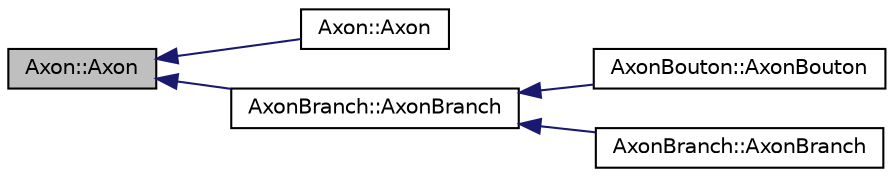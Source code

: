 digraph "Axon::Axon"
{
  edge [fontname="Helvetica",fontsize="10",labelfontname="Helvetica",labelfontsize="10"];
  node [fontname="Helvetica",fontsize="10",shape=record];
  rankdir="LR";
  Node1 [label="Axon::Axon",height=0.2,width=0.4,color="black", fillcolor="grey75", style="filled", fontcolor="black"];
  Node1 -> Node2 [dir="back",color="midnightblue",fontsize="10",style="solid"];
  Node2 [label="Axon::Axon",height=0.2,width=0.4,color="black", fillcolor="white", style="filled",URL="$class_axon.html#a19d5443cd0db050a56f86759d8794322"];
  Node1 -> Node3 [dir="back",color="midnightblue",fontsize="10",style="solid"];
  Node3 [label="AxonBranch::AxonBranch",height=0.2,width=0.4,color="black", fillcolor="white", style="filled",URL="$class_axon_branch.html#a5bb6ccef8d94c937a85148af932221c0"];
  Node3 -> Node4 [dir="back",color="midnightblue",fontsize="10",style="solid"];
  Node4 [label="AxonBouton::AxonBouton",height=0.2,width=0.4,color="black", fillcolor="white", style="filled",URL="$class_axon_bouton.html#a40c7ee66218982fc224f14bbe7c6f42f"];
  Node3 -> Node5 [dir="back",color="midnightblue",fontsize="10",style="solid"];
  Node5 [label="AxonBranch::AxonBranch",height=0.2,width=0.4,color="black", fillcolor="white", style="filled",URL="$class_axon_branch.html#a60c657b5c8ea39be082ee110f4e76bbc"];
}
